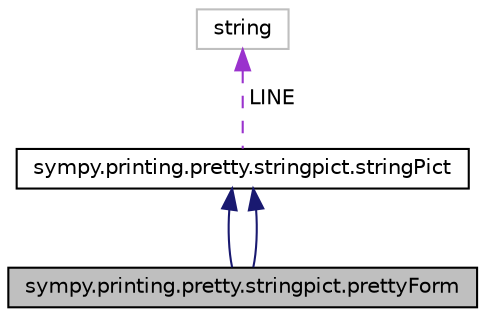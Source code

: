 digraph "sympy.printing.pretty.stringpict.prettyForm"
{
 // LATEX_PDF_SIZE
  edge [fontname="Helvetica",fontsize="10",labelfontname="Helvetica",labelfontsize="10"];
  node [fontname="Helvetica",fontsize="10",shape=record];
  Node1 [label="sympy.printing.pretty.stringpict.prettyForm",height=0.2,width=0.4,color="black", fillcolor="grey75", style="filled", fontcolor="black",tooltip=" "];
  Node2 -> Node1 [dir="back",color="midnightblue",fontsize="10",style="solid",fontname="Helvetica"];
  Node2 [label="sympy.printing.pretty.stringpict.stringPict",height=0.2,width=0.4,color="black", fillcolor="white", style="filled",URL="$classsympy_1_1printing_1_1pretty_1_1stringpict_1_1stringPict.html",tooltip=" "];
  Node3 -> Node2 [dir="back",color="darkorchid3",fontsize="10",style="dashed",label=" LINE" ,fontname="Helvetica"];
  Node3 [label="string",height=0.2,width=0.4,color="grey75", fillcolor="white", style="filled",tooltip=" "];
  Node2 -> Node1 [dir="back",color="midnightblue",fontsize="10",style="solid",fontname="Helvetica"];
}
